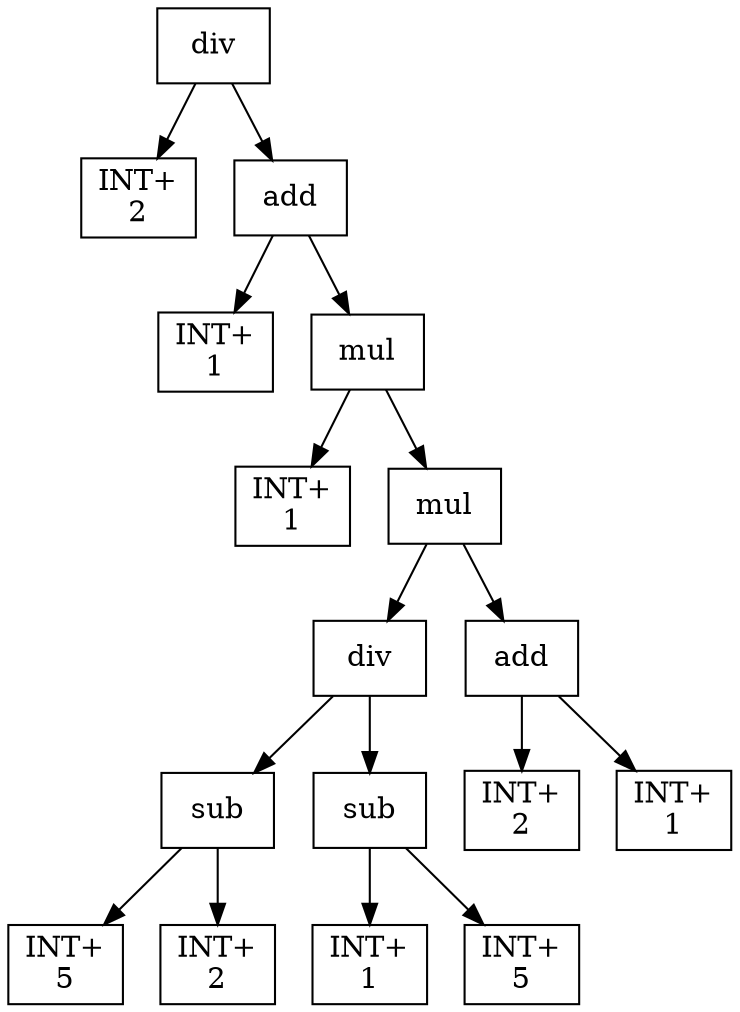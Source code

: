 digraph expr {
  node [shape=box];
  n1 [label="div"];
  n2 [label="INT+\n2"];
  n3 [label="add"];
  n4 [label="INT+\n1"];
  n5 [label="mul"];
  n6 [label="INT+\n1"];
  n7 [label="mul"];
  n8 [label="div"];
  n9 [label="sub"];
  n10 [label="INT+\n5"];
  n11 [label="INT+\n2"];
  n9 -> n10;
  n9 -> n11;
  n12 [label="sub"];
  n13 [label="INT+\n1"];
  n14 [label="INT+\n5"];
  n12 -> n13;
  n12 -> n14;
  n8 -> n9;
  n8 -> n12;
  n15 [label="add"];
  n16 [label="INT+\n2"];
  n17 [label="INT+\n1"];
  n15 -> n16;
  n15 -> n17;
  n7 -> n8;
  n7 -> n15;
  n5 -> n6;
  n5 -> n7;
  n3 -> n4;
  n3 -> n5;
  n1 -> n2;
  n1 -> n3;
}